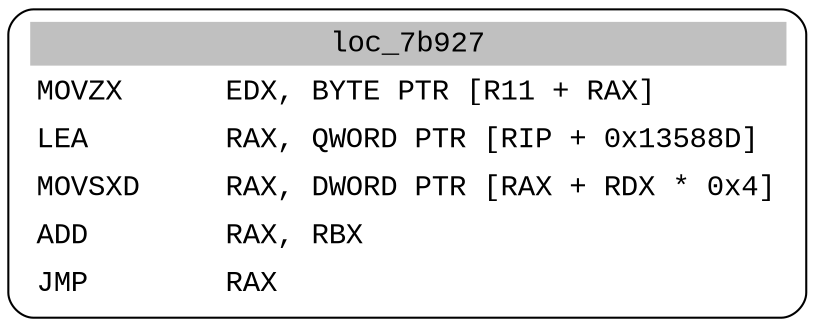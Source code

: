 digraph asm_graph {
1941 [
shape="Mrecord" fontname="Courier New"label =<<table border="0" cellborder="0" cellpadding="3"><tr><td align="center" colspan="2" bgcolor="grey">loc_7b927</td></tr><tr><td align="left">MOVZX      EDX, BYTE PTR [R11 + RAX]</td></tr><tr><td align="left">LEA        RAX, QWORD PTR [RIP + 0x13588D]</td></tr><tr><td align="left">MOVSXD     RAX, DWORD PTR [RAX + RDX * 0x4]</td></tr><tr><td align="left">ADD        RAX, RBX</td></tr><tr><td align="left">JMP        RAX</td></tr></table>> ];
}